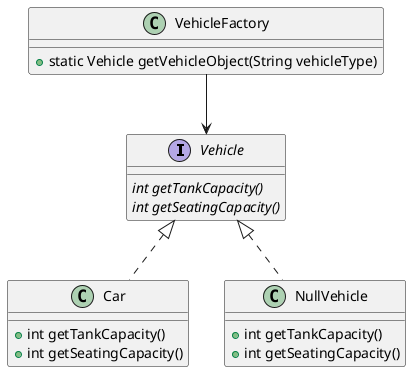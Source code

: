 @startuml

interface Vehicle {
    {abstract} int getTankCapacity()
    {abstract} int getSeatingCapacity()
}

class Car {
    + int getTankCapacity()
    + int getSeatingCapacity()
}

class NullVehicle {
    + int getTankCapacity()
    + int getSeatingCapacity()
}

class VehicleFactory {
    + static Vehicle getVehicleObject(String vehicleType)
}

Vehicle <|.. Car
Vehicle <|.. NullVehicle
VehicleFactory --> Vehicle

@enduml
